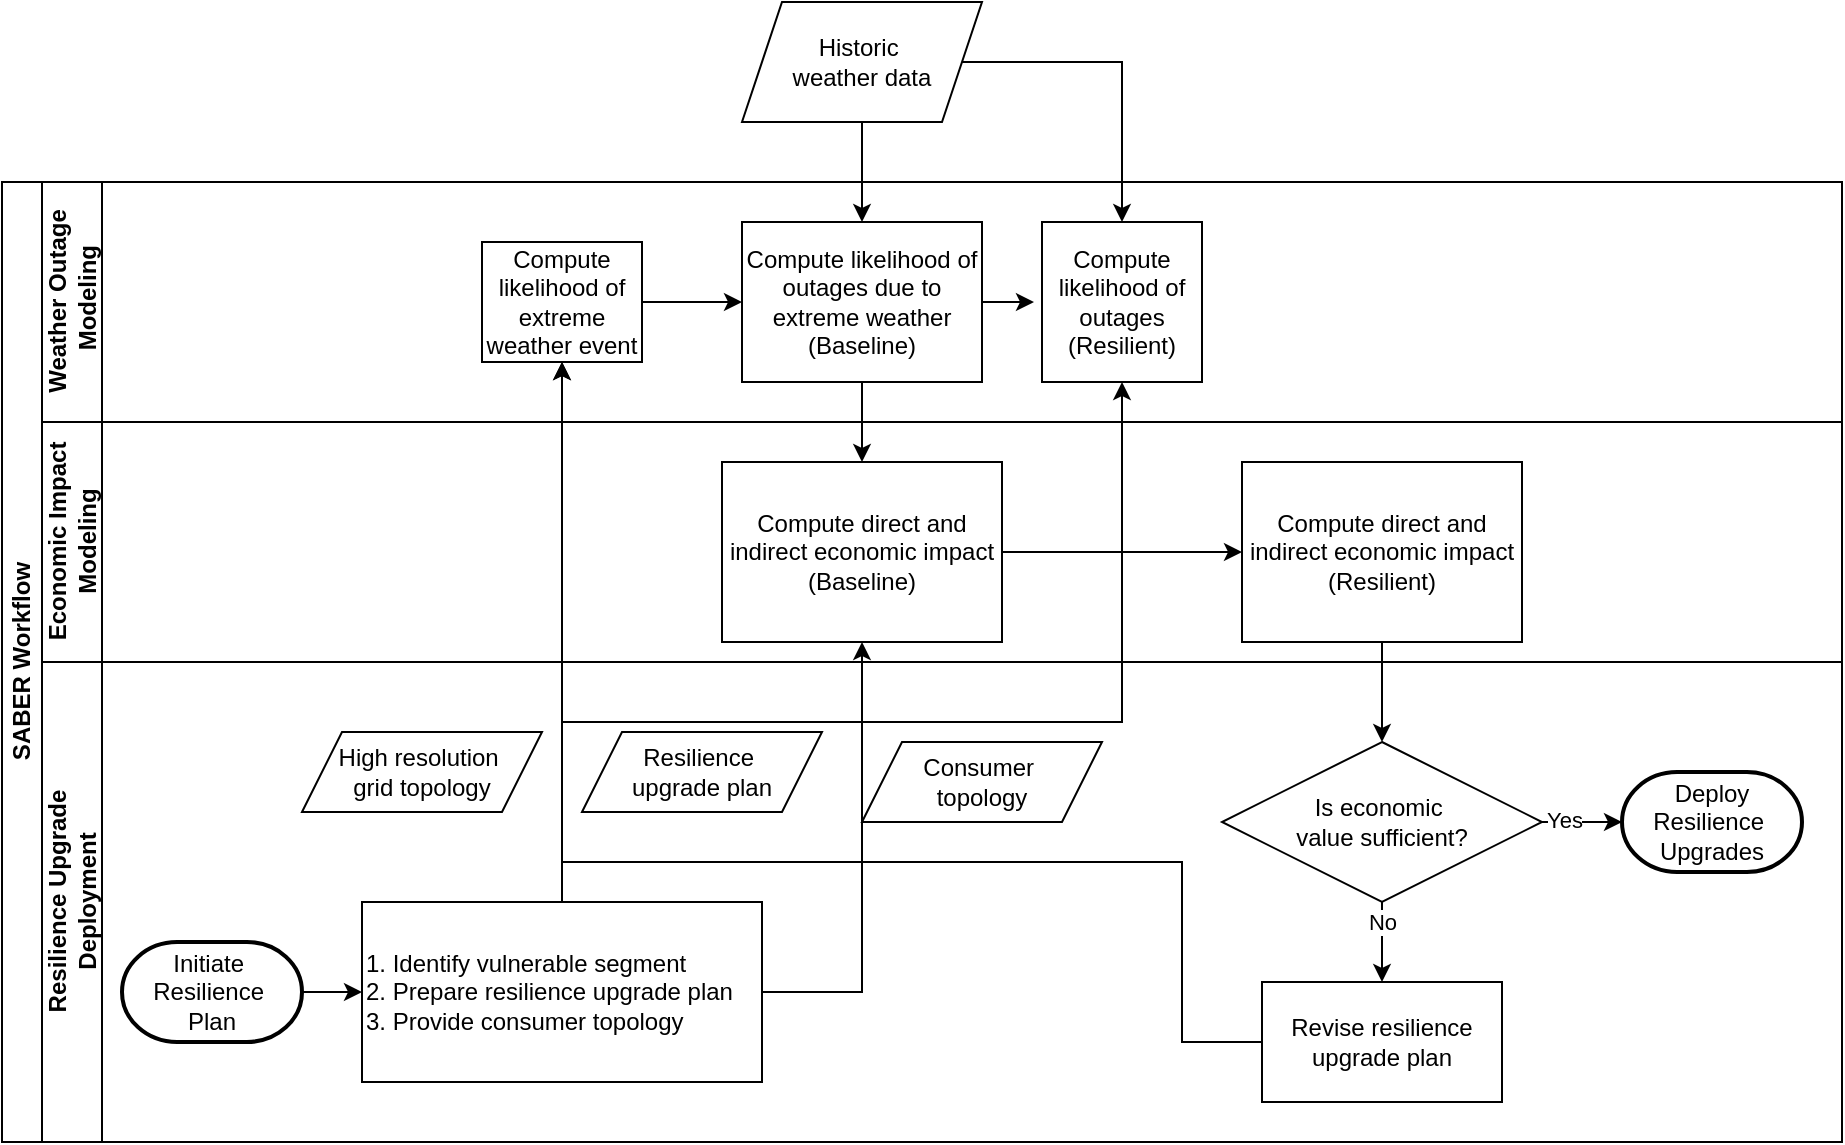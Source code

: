 <mxfile version="24.0.7" type="github" pages="2">
  <diagram id="prtHgNgQTEPvFCAcTncT" name="Page-1">
    <mxGraphModel dx="1227" dy="755" grid="1" gridSize="10" guides="1" tooltips="1" connect="1" arrows="1" fold="1" page="1" pageScale="1" pageWidth="827" pageHeight="1169" math="0" shadow="0">
      <root>
        <mxCell id="0" />
        <mxCell id="1" parent="0" />
        <mxCell id="dNxyNK7c78bLwvsdeMH5-19" value="SABER Workflow" style="swimlane;html=1;childLayout=stackLayout;resizeParent=1;resizeParentMax=0;horizontal=0;startSize=20;horizontalStack=0;" parent="1" vertex="1">
          <mxGeometry x="60" y="270" width="920" height="480" as="geometry" />
        </mxCell>
        <mxCell id="dNxyNK7c78bLwvsdeMH5-20" value="&lt;div&gt;Weather Outage&lt;/div&gt;&lt;div&gt;&amp;nbsp;Modeling&lt;/div&gt;" style="swimlane;html=1;startSize=30;horizontal=0;" parent="dNxyNK7c78bLwvsdeMH5-19" vertex="1">
          <mxGeometry x="20" width="900" height="120" as="geometry" />
        </mxCell>
        <mxCell id="kzs3K-7DPgvp49Ke8Xy6-6" style="edgeStyle=orthogonalEdgeStyle;rounded=0;orthogonalLoop=1;jettySize=auto;html=1;entryX=0;entryY=0.5;entryDx=0;entryDy=0;" parent="dNxyNK7c78bLwvsdeMH5-20" source="dNxyNK7c78bLwvsdeMH5-24" target="dNxyNK7c78bLwvsdeMH5-30" edge="1">
          <mxGeometry relative="1" as="geometry" />
        </mxCell>
        <mxCell id="dNxyNK7c78bLwvsdeMH5-24" value="Compute likelihood of extreme weather event" style="rounded=0;whiteSpace=wrap;html=1;fontFamily=Helvetica;fontSize=12;fontColor=#000000;align=center;" parent="dNxyNK7c78bLwvsdeMH5-20" vertex="1">
          <mxGeometry x="220" y="30" width="80" height="60" as="geometry" />
        </mxCell>
        <mxCell id="dNxyNK7c78bLwvsdeMH5-30" value="Compute likelihood of outages due to extreme weather (Baseline) " style="rounded=0;whiteSpace=wrap;html=1;fontFamily=Helvetica;fontSize=12;fontColor=#000000;align=center;" parent="dNxyNK7c78bLwvsdeMH5-20" vertex="1">
          <mxGeometry x="350" y="20" width="120" height="80" as="geometry" />
        </mxCell>
        <mxCell id="kzs3K-7DPgvp49Ke8Xy6-5" value="&lt;div&gt;Compute likelihood of outages&lt;/div&gt;&lt;div&gt;(Resilient)&lt;br&gt;&lt;/div&gt;" style="whiteSpace=wrap;html=1;aspect=fixed;" parent="dNxyNK7c78bLwvsdeMH5-20" vertex="1">
          <mxGeometry x="500" y="20" width="80" height="80" as="geometry" />
        </mxCell>
        <mxCell id="kzs3K-7DPgvp49Ke8Xy6-7" style="edgeStyle=orthogonalEdgeStyle;rounded=0;orthogonalLoop=1;jettySize=auto;html=1;entryX=-0.05;entryY=0.5;entryDx=0;entryDy=0;entryPerimeter=0;" parent="dNxyNK7c78bLwvsdeMH5-20" source="dNxyNK7c78bLwvsdeMH5-30" target="kzs3K-7DPgvp49Ke8Xy6-5" edge="1">
          <mxGeometry relative="1" as="geometry" />
        </mxCell>
        <mxCell id="dNxyNK7c78bLwvsdeMH5-21" value="&lt;div&gt;Economic Impact &lt;br&gt;&lt;/div&gt;&lt;div&gt;Modeling&lt;br&gt;&lt;/div&gt;" style="swimlane;html=1;startSize=30;horizontal=0;" parent="dNxyNK7c78bLwvsdeMH5-19" vertex="1">
          <mxGeometry x="20" y="120" width="900" height="120" as="geometry" />
        </mxCell>
        <mxCell id="kzs3K-7DPgvp49Ke8Xy6-33" value="&lt;div&gt;Compute direct and indirect economic impact&lt;/div&gt;&lt;div&gt;(Baseline)&lt;br&gt;&lt;/div&gt;" style="rounded=0;whiteSpace=wrap;html=1;" parent="dNxyNK7c78bLwvsdeMH5-21" vertex="1">
          <mxGeometry x="340" y="20" width="140" height="90" as="geometry" />
        </mxCell>
        <mxCell id="kzs3K-7DPgvp49Ke8Xy6-36" value="&lt;br&gt;&lt;div&gt;Compute direct and indirect economic impact&lt;/div&gt;&lt;div&gt;(Resilient)&lt;br&gt;&lt;/div&gt;&lt;div&gt;&lt;br/&gt;&lt;/div&gt;" style="rounded=0;whiteSpace=wrap;html=1;" parent="dNxyNK7c78bLwvsdeMH5-21" vertex="1">
          <mxGeometry x="600" y="20" width="140" height="90" as="geometry" />
        </mxCell>
        <mxCell id="kzs3K-7DPgvp49Ke8Xy6-35" style="edgeStyle=orthogonalEdgeStyle;rounded=0;orthogonalLoop=1;jettySize=auto;html=1;" parent="dNxyNK7c78bLwvsdeMH5-21" source="kzs3K-7DPgvp49Ke8Xy6-33" target="kzs3K-7DPgvp49Ke8Xy6-36" edge="1">
          <mxGeometry relative="1" as="geometry">
            <mxPoint x="540.0" y="65" as="targetPoint" />
          </mxGeometry>
        </mxCell>
        <mxCell id="kzs3K-7DPgvp49Ke8Xy6-30" style="edgeStyle=orthogonalEdgeStyle;rounded=0;orthogonalLoop=1;jettySize=auto;html=1;" parent="dNxyNK7c78bLwvsdeMH5-19" source="kzs3K-7DPgvp49Ke8Xy6-28" target="dNxyNK7c78bLwvsdeMH5-24" edge="1">
          <mxGeometry relative="1" as="geometry" />
        </mxCell>
        <mxCell id="dNxyNK7c78bLwvsdeMH5-22" value="&lt;div&gt;Resilience Upgrade &lt;br&gt;&lt;/div&gt;&lt;div&gt;Deployment&lt;br&gt;&lt;/div&gt;" style="swimlane;html=1;startSize=30;horizontal=0;" parent="dNxyNK7c78bLwvsdeMH5-19" vertex="1">
          <mxGeometry x="20" y="240" width="900" height="240" as="geometry" />
        </mxCell>
        <mxCell id="kzs3K-7DPgvp49Ke8Xy6-12" value="&lt;div&gt;High resolution&amp;nbsp;&lt;/div&gt;&lt;div&gt;grid topology&lt;/div&gt;" style="shape=parallelogram;perimeter=parallelogramPerimeter;whiteSpace=wrap;html=1;fixedSize=1;" parent="dNxyNK7c78bLwvsdeMH5-22" vertex="1">
          <mxGeometry x="130" y="35" width="120" height="40" as="geometry" />
        </mxCell>
        <mxCell id="kzs3K-7DPgvp49Ke8Xy6-18" value="&lt;div&gt;Resilience&amp;nbsp;&lt;/div&gt;&lt;div&gt;upgrade plan&lt;/div&gt;" style="shape=parallelogram;perimeter=parallelogramPerimeter;whiteSpace=wrap;html=1;fixedSize=1;" parent="dNxyNK7c78bLwvsdeMH5-22" vertex="1">
          <mxGeometry x="270" y="35" width="120" height="40" as="geometry" />
        </mxCell>
        <mxCell id="kzs3K-7DPgvp49Ke8Xy6-31" style="edgeStyle=orthogonalEdgeStyle;rounded=0;orthogonalLoop=1;jettySize=auto;html=1;" parent="dNxyNK7c78bLwvsdeMH5-22" source="kzs3K-7DPgvp49Ke8Xy6-22" target="kzs3K-7DPgvp49Ke8Xy6-28" edge="1">
          <mxGeometry relative="1" as="geometry" />
        </mxCell>
        <mxCell id="kzs3K-7DPgvp49Ke8Xy6-22" value="&lt;div&gt;Initiate&amp;nbsp;&lt;/div&gt;&lt;div&gt;Resilience&amp;nbsp;&lt;/div&gt;&lt;div&gt;Plan&lt;/div&gt;" style="strokeWidth=2;html=1;shape=mxgraph.flowchart.terminator;whiteSpace=wrap;" parent="dNxyNK7c78bLwvsdeMH5-22" vertex="1">
          <mxGeometry x="40" y="140" width="90" height="50" as="geometry" />
        </mxCell>
        <mxCell id="kzs3K-7DPgvp49Ke8Xy6-28" value="&lt;div align=&quot;left&quot;&gt;1. Identify vulnerable segment&amp;nbsp;&lt;/div&gt;&lt;div align=&quot;left&quot;&gt;2. Prepare resilience upgrade plan&lt;/div&gt;&lt;div align=&quot;left&quot;&gt;3. Provide consumer topology&lt;br&gt;&lt;/div&gt;" style="rounded=0;whiteSpace=wrap;html=1;align=left;" parent="dNxyNK7c78bLwvsdeMH5-22" vertex="1">
          <mxGeometry x="160" y="120" width="200" height="90" as="geometry" />
        </mxCell>
        <mxCell id="kzs3K-7DPgvp49Ke8Xy6-37" value="&lt;div&gt;Consumer&amp;nbsp;&lt;/div&gt;&lt;div&gt;topology&lt;/div&gt;" style="shape=parallelogram;perimeter=parallelogramPerimeter;whiteSpace=wrap;html=1;fixedSize=1;" parent="dNxyNK7c78bLwvsdeMH5-22" vertex="1">
          <mxGeometry x="410" y="40" width="120" height="40" as="geometry" />
        </mxCell>
        <mxCell id="u6RPvg0BcIfvfA5v8kgQ-7" style="edgeStyle=orthogonalEdgeStyle;rounded=0;orthogonalLoop=1;jettySize=auto;html=1;entryX=0.5;entryY=0;entryDx=0;entryDy=0;" edge="1" parent="dNxyNK7c78bLwvsdeMH5-22" source="u6RPvg0BcIfvfA5v8kgQ-1" target="u6RPvg0BcIfvfA5v8kgQ-5">
          <mxGeometry relative="1" as="geometry" />
        </mxCell>
        <mxCell id="u6RPvg0BcIfvfA5v8kgQ-8" value="No" style="edgeLabel;html=1;align=center;verticalAlign=middle;resizable=0;points=[];" vertex="1" connectable="0" parent="u6RPvg0BcIfvfA5v8kgQ-7">
          <mxGeometry x="-0.533" relative="1" as="geometry">
            <mxPoint as="offset" />
          </mxGeometry>
        </mxCell>
        <mxCell id="u6RPvg0BcIfvfA5v8kgQ-1" value="&lt;div&gt;Is economic&amp;nbsp;&lt;/div&gt;&lt;div&gt;value sufficient?&lt;/div&gt;" style="rhombus;whiteSpace=wrap;html=1;" vertex="1" parent="dNxyNK7c78bLwvsdeMH5-22">
          <mxGeometry x="590" y="40" width="160" height="80" as="geometry" />
        </mxCell>
        <mxCell id="u6RPvg0BcIfvfA5v8kgQ-2" value="&lt;div&gt;Deploy &lt;br&gt;&lt;/div&gt;&lt;div&gt;Resilience&amp;nbsp;&lt;/div&gt;&lt;div&gt;Upgrades&lt;/div&gt;" style="strokeWidth=2;html=1;shape=mxgraph.flowchart.terminator;whiteSpace=wrap;" vertex="1" parent="dNxyNK7c78bLwvsdeMH5-22">
          <mxGeometry x="790" y="55" width="90" height="50" as="geometry" />
        </mxCell>
        <mxCell id="u6RPvg0BcIfvfA5v8kgQ-3" style="edgeStyle=orthogonalEdgeStyle;rounded=0;orthogonalLoop=1;jettySize=auto;html=1;entryX=0;entryY=0.5;entryDx=0;entryDy=0;entryPerimeter=0;" edge="1" parent="dNxyNK7c78bLwvsdeMH5-22" source="u6RPvg0BcIfvfA5v8kgQ-1" target="u6RPvg0BcIfvfA5v8kgQ-2">
          <mxGeometry relative="1" as="geometry" />
        </mxCell>
        <mxCell id="u6RPvg0BcIfvfA5v8kgQ-4" value="Yes" style="edgeLabel;html=1;align=center;verticalAlign=middle;resizable=0;points=[];" vertex="1" connectable="0" parent="u6RPvg0BcIfvfA5v8kgQ-3">
          <mxGeometry x="-0.464" y="1" relative="1" as="geometry">
            <mxPoint as="offset" />
          </mxGeometry>
        </mxCell>
        <mxCell id="u6RPvg0BcIfvfA5v8kgQ-5" value="Revise resilience upgrade plan" style="rounded=0;whiteSpace=wrap;html=1;" vertex="1" parent="dNxyNK7c78bLwvsdeMH5-22">
          <mxGeometry x="610" y="160" width="120" height="60" as="geometry" />
        </mxCell>
        <mxCell id="kzs3K-7DPgvp49Ke8Xy6-32" style="edgeStyle=orthogonalEdgeStyle;rounded=0;orthogonalLoop=1;jettySize=auto;html=1;entryX=0.5;entryY=1;entryDx=0;entryDy=0;" parent="dNxyNK7c78bLwvsdeMH5-19" source="kzs3K-7DPgvp49Ke8Xy6-28" target="kzs3K-7DPgvp49Ke8Xy6-5" edge="1">
          <mxGeometry relative="1" as="geometry">
            <Array as="points">
              <mxPoint x="280" y="270" />
              <mxPoint x="560" y="270" />
            </Array>
          </mxGeometry>
        </mxCell>
        <mxCell id="kzs3K-7DPgvp49Ke8Xy6-34" style="edgeStyle=orthogonalEdgeStyle;rounded=0;orthogonalLoop=1;jettySize=auto;html=1;entryX=0.5;entryY=0;entryDx=0;entryDy=0;" parent="dNxyNK7c78bLwvsdeMH5-19" source="dNxyNK7c78bLwvsdeMH5-30" target="kzs3K-7DPgvp49Ke8Xy6-33" edge="1">
          <mxGeometry relative="1" as="geometry" />
        </mxCell>
        <mxCell id="kzs3K-7DPgvp49Ke8Xy6-38" style="edgeStyle=orthogonalEdgeStyle;rounded=0;orthogonalLoop=1;jettySize=auto;html=1;" parent="dNxyNK7c78bLwvsdeMH5-19" source="kzs3K-7DPgvp49Ke8Xy6-28" target="kzs3K-7DPgvp49Ke8Xy6-33" edge="1">
          <mxGeometry relative="1" as="geometry">
            <Array as="points">
              <mxPoint x="430" y="405" />
            </Array>
          </mxGeometry>
        </mxCell>
        <mxCell id="u6RPvg0BcIfvfA5v8kgQ-9" style="edgeStyle=orthogonalEdgeStyle;rounded=0;orthogonalLoop=1;jettySize=auto;html=1;" edge="1" parent="dNxyNK7c78bLwvsdeMH5-19" source="u6RPvg0BcIfvfA5v8kgQ-5" target="dNxyNK7c78bLwvsdeMH5-24">
          <mxGeometry relative="1" as="geometry">
            <mxPoint x="280" y="250" as="targetPoint" />
            <Array as="points">
              <mxPoint x="590" y="430" />
              <mxPoint x="590" y="340" />
              <mxPoint x="280" y="340" />
            </Array>
          </mxGeometry>
        </mxCell>
        <mxCell id="u6RPvg0BcIfvfA5v8kgQ-10" style="edgeStyle=orthogonalEdgeStyle;rounded=0;orthogonalLoop=1;jettySize=auto;html=1;entryX=0.5;entryY=0;entryDx=0;entryDy=0;" edge="1" parent="dNxyNK7c78bLwvsdeMH5-19" source="kzs3K-7DPgvp49Ke8Xy6-36" target="u6RPvg0BcIfvfA5v8kgQ-1">
          <mxGeometry relative="1" as="geometry" />
        </mxCell>
        <mxCell id="kzs3K-7DPgvp49Ke8Xy6-16" style="edgeStyle=orthogonalEdgeStyle;rounded=0;orthogonalLoop=1;jettySize=auto;html=1;entryX=0.5;entryY=0;entryDx=0;entryDy=0;" parent="1" source="kzs3K-7DPgvp49Ke8Xy6-15" target="dNxyNK7c78bLwvsdeMH5-30" edge="1">
          <mxGeometry relative="1" as="geometry" />
        </mxCell>
        <mxCell id="kzs3K-7DPgvp49Ke8Xy6-21" style="edgeStyle=orthogonalEdgeStyle;rounded=0;orthogonalLoop=1;jettySize=auto;html=1;entryX=0.5;entryY=0;entryDx=0;entryDy=0;" parent="1" source="kzs3K-7DPgvp49Ke8Xy6-15" target="kzs3K-7DPgvp49Ke8Xy6-5" edge="1">
          <mxGeometry relative="1" as="geometry" />
        </mxCell>
        <mxCell id="kzs3K-7DPgvp49Ke8Xy6-15" value="&lt;div&gt;Historic&amp;nbsp;&lt;/div&gt;&lt;div&gt;weather data&lt;/div&gt;" style="shape=parallelogram;perimeter=parallelogramPerimeter;whiteSpace=wrap;html=1;fixedSize=1;" parent="1" vertex="1">
          <mxGeometry x="430" y="180" width="120" height="60" as="geometry" />
        </mxCell>
      </root>
    </mxGraphModel>
  </diagram>
  <diagram id="SZexgQ1tx2z6s8fRJ_1W" name="Page-2">
    <mxGraphModel dx="1267" dy="907" grid="1" gridSize="10" guides="1" tooltips="1" connect="1" arrows="1" fold="1" page="1" pageScale="1" pageWidth="850" pageHeight="1100" math="0" shadow="0">
      <root>
        <mxCell id="0" />
        <mxCell id="1" parent="0" />
        <mxCell id="bHJcEfFm99azR5gpUGMM-1" value="Economic Modeling" style="swimlane;horizontal=0;whiteSpace=wrap;html=1;" vertex="1" parent="1">
          <mxGeometry x="110" y="320" width="690" height="200" as="geometry" />
        </mxCell>
        <mxCell id="bHJcEfFm99azR5gpUGMM-5" style="edgeStyle=orthogonalEdgeStyle;rounded=0;orthogonalLoop=1;jettySize=auto;html=1;entryX=0;entryY=0.5;entryDx=0;entryDy=0;" edge="1" parent="bHJcEfFm99azR5gpUGMM-1" source="bHJcEfFm99azR5gpUGMM-2" target="bHJcEfFm99azR5gpUGMM-3">
          <mxGeometry relative="1" as="geometry" />
        </mxCell>
        <mxCell id="bHJcEfFm99azR5gpUGMM-2" value="Direct Impact Costs" style="rounded=0;whiteSpace=wrap;html=1;" vertex="1" parent="bHJcEfFm99azR5gpUGMM-1">
          <mxGeometry x="50" y="125" width="120" height="60" as="geometry" />
        </mxCell>
        <mxCell id="bHJcEfFm99azR5gpUGMM-6" style="edgeStyle=orthogonalEdgeStyle;rounded=0;orthogonalLoop=1;jettySize=auto;html=1;entryX=0;entryY=0.5;entryDx=0;entryDy=0;" edge="1" parent="bHJcEfFm99azR5gpUGMM-1" source="bHJcEfFm99azR5gpUGMM-3" target="bHJcEfFm99azR5gpUGMM-4">
          <mxGeometry relative="1" as="geometry" />
        </mxCell>
        <mxCell id="bHJcEfFm99azR5gpUGMM-3" value="&lt;div&gt;Costs due to&amp;nbsp;&lt;/div&gt;&lt;div&gt;Loss of Business and Industry&lt;/div&gt;" style="rounded=0;whiteSpace=wrap;html=1;" vertex="1" parent="bHJcEfFm99azR5gpUGMM-1">
          <mxGeometry x="200" y="125" width="120" height="60" as="geometry" />
        </mxCell>
        <mxCell id="bHJcEfFm99azR5gpUGMM-12" style="edgeStyle=orthogonalEdgeStyle;rounded=0;orthogonalLoop=1;jettySize=auto;html=1;entryX=0;entryY=0.5;entryDx=0;entryDy=0;" edge="1" parent="bHJcEfFm99azR5gpUGMM-1" source="bHJcEfFm99azR5gpUGMM-4" target="bHJcEfFm99azR5gpUGMM-11">
          <mxGeometry relative="1" as="geometry" />
        </mxCell>
        <mxCell id="bHJcEfFm99azR5gpUGMM-4" value="&lt;div&gt;Costs due to&amp;nbsp;&lt;/div&gt;&lt;div&gt;Health and Community Impact&lt;/div&gt;" style="rounded=0;whiteSpace=wrap;html=1;" vertex="1" parent="bHJcEfFm99azR5gpUGMM-1">
          <mxGeometry x="360" y="125" width="120" height="60" as="geometry" />
        </mxCell>
        <mxCell id="bHJcEfFm99azR5gpUGMM-9" style="edgeStyle=orthogonalEdgeStyle;rounded=0;orthogonalLoop=1;jettySize=auto;html=1;entryX=0.5;entryY=0;entryDx=0;entryDy=0;" edge="1" parent="bHJcEfFm99azR5gpUGMM-1" source="bHJcEfFm99azR5gpUGMM-7" target="bHJcEfFm99azR5gpUGMM-3">
          <mxGeometry relative="1" as="geometry" />
        </mxCell>
        <mxCell id="bHJcEfFm99azR5gpUGMM-7" value="&lt;div&gt;Economic&amp;nbsp;&lt;/div&gt;&lt;div&gt;Input&amp;nbsp;&lt;/div&gt;&lt;div&gt;Parameters&lt;/div&gt;" style="shape=parallelogram;perimeter=parallelogramPerimeter;whiteSpace=wrap;html=1;fixedSize=1;" vertex="1" parent="bHJcEfFm99azR5gpUGMM-1">
          <mxGeometry x="200" y="10" width="120" height="60" as="geometry" />
        </mxCell>
        <mxCell id="bHJcEfFm99azR5gpUGMM-8" value="&lt;div&gt;Qualitative Health&amp;nbsp;&lt;/div&gt;&lt;div&gt;and Community Parameters&lt;/div&gt;" style="shape=parallelogram;perimeter=parallelogramPerimeter;whiteSpace=wrap;html=1;fixedSize=1;" vertex="1" parent="bHJcEfFm99azR5gpUGMM-1">
          <mxGeometry x="350" y="10" width="140" height="60" as="geometry" />
        </mxCell>
        <mxCell id="bHJcEfFm99azR5gpUGMM-10" style="edgeStyle=orthogonalEdgeStyle;rounded=0;orthogonalLoop=1;jettySize=auto;html=1;" edge="1" parent="bHJcEfFm99azR5gpUGMM-1" source="bHJcEfFm99azR5gpUGMM-8" target="bHJcEfFm99azR5gpUGMM-4">
          <mxGeometry relative="1" as="geometry" />
        </mxCell>
        <mxCell id="bHJcEfFm99azR5gpUGMM-11" value="Aggregated total cost" style="rounded=0;whiteSpace=wrap;html=1;" vertex="1" parent="bHJcEfFm99azR5gpUGMM-1">
          <mxGeometry x="540" y="125" width="120" height="60" as="geometry" />
        </mxCell>
      </root>
    </mxGraphModel>
  </diagram>
</mxfile>
